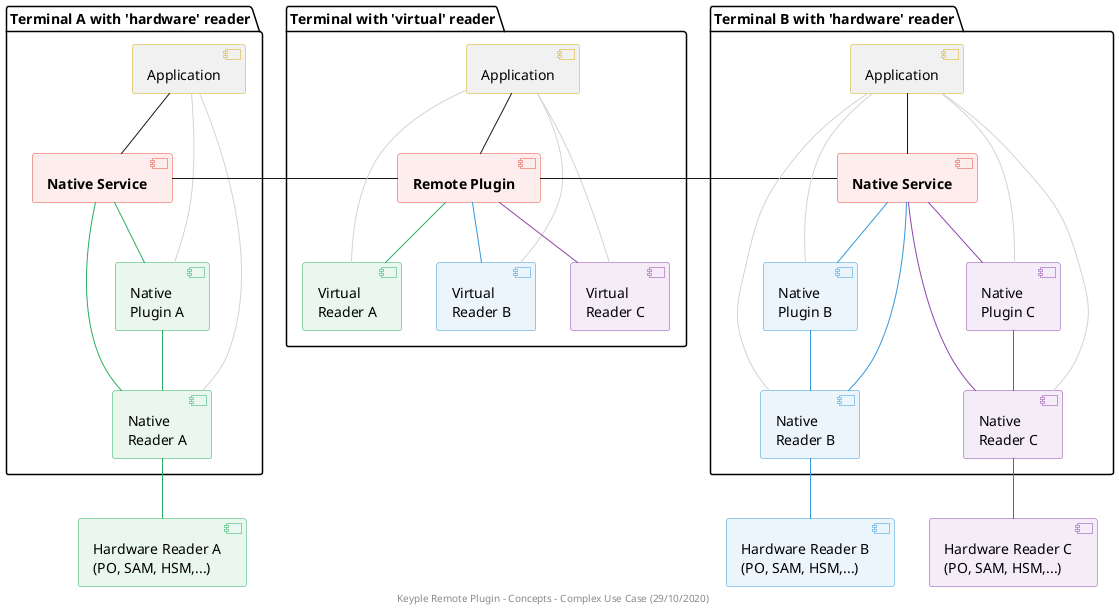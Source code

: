 @startuml
footer
    Keyple Remote Plugin - Concepts - Complex Use Case (29/10/2020)
end footer

' == THEME ==

'Couleurs issues de : https://htmlcolorcodes.com/fr/tableau-de-couleur/tableau-de-couleur-design-plat/
!define COLOR_RED E74C3C
!define COLOR_PURPLE 8E44AD
!define COLOR_BLUE 3498DB
!define COLOR_GREEN 27AE60
!define COLOR_GREY 2C3E50
skinparam Shadowing false
skinparam component {
    BorderColor #D4AC0D
    ' Red
    BackgroundColor<<red>> #FDEDEC
    BorderColor<<red>> #E74C3C
    ' Purple
    BackgroundColor<<purple>> #F4ECF7
    BorderColor<<purple>> #8E44AD
    ' blue
    BackgroundColor<<blue>> #EBF5FB
    BorderColor<<blue>> #3498DB
    ' Green
    BackgroundColor<<green>> #E9F7EF
    BorderColor<<green>> #27AE60
    ' Grey
    BackgroundColor<<grey>> #EAECEE
    BorderColor<<grey>> #2C3E50
}
hide <<red>> stereotype
hide <<purple>> stereotype
hide <<blue>> stereotype
hide <<green>> stereotype
hide <<grey>> stereotype

' == CONTENT ==

[Hardware Reader A\n(PO, SAM, HSM,...)] as readerA <<green>>
[Hardware Reader B\n(PO, SAM, HSM,...)] as readerB <<blue>>
[Hardware Reader C\n(PO, SAM, HSM,...)] as readerC <<purple>>
package "Terminal A with 'hardware' reader" {
    [Application] as appA
    [**Native Service**] as nativeServiceA <<red>>
    [Native\nPlugin A] as nativePluginA <<green>>
    [Native\nReader A] as nativeReaderA <<green>>
}
package "Terminal with 'virtual' reader" {
    [Application] as app
    [**Remote Plugin**] as remotePlugin <<red>>
    [Virtual\nReader A] as virtualReaderA <<green>>
    [Virtual\nReader B] as virtualReaderB <<blue>>
    [Virtual\nReader C] as virtualReaderC <<purple>>
}
package "Terminal B with 'hardware' reader" {
    [Application] as appB
    [**Native Service**] as nativeServiceB <<red>>
    [Native\nPlugin B] as nativePluginB <<blue>>
    [Native\nReader B] as nativeReaderB <<blue>>
    [Native\nPlugin C] as nativePluginC <<purple>>
    [Native\nReader C] as nativeReaderC <<purple>>
}

'utilisation

appA -- nativePluginA #LightGrey
appA -- nativeReaderA #LightGrey
appA -- nativeServiceA
nativePluginA -- nativeReaderA #COLOR_GREEN
nativeServiceA -- nativePluginA #COLOR_GREEN
nativeServiceA -- nativeReaderA #COLOR_GREEN
nativeReaderA -- readerA #COLOR_GREEN

nativeServiceA - remotePlugin

app -- remotePlugin
app -- virtualReaderA #LightGrey
app -- virtualReaderB #LightGrey
app -- virtualReaderC #LightGrey
remotePlugin -- virtualReaderA #COLOR_GREEN
remotePlugin -- virtualReaderB #COLOR_BLUE
remotePlugin -- virtualReaderC #COLOR_PURPLE

remotePlugin - nativeServiceB

appB -- nativePluginB #LightGrey
appB -- nativeReaderB #LightGrey
appB -- nativeServiceB
nativePluginB -- nativeReaderB #COLOR_BLUE
nativeServiceB -- nativePluginB #COLOR_BLUE
nativeServiceB -- nativeReaderB #COLOR_BLUE
nativeReaderB -- readerB #COLOR_BLUE

appB -- nativePluginC #LightGrey
appB -- nativeReaderC #LightGrey
nativeServiceB -- nativePluginC #COLOR_PURPLE
nativeServiceB -- nativeReaderC #COLOR_PURPLE
nativePluginC -- nativeReaderC #COLOR_PURPLE
nativeReaderC -- readerC #COLOR_PURPLE

@enduml